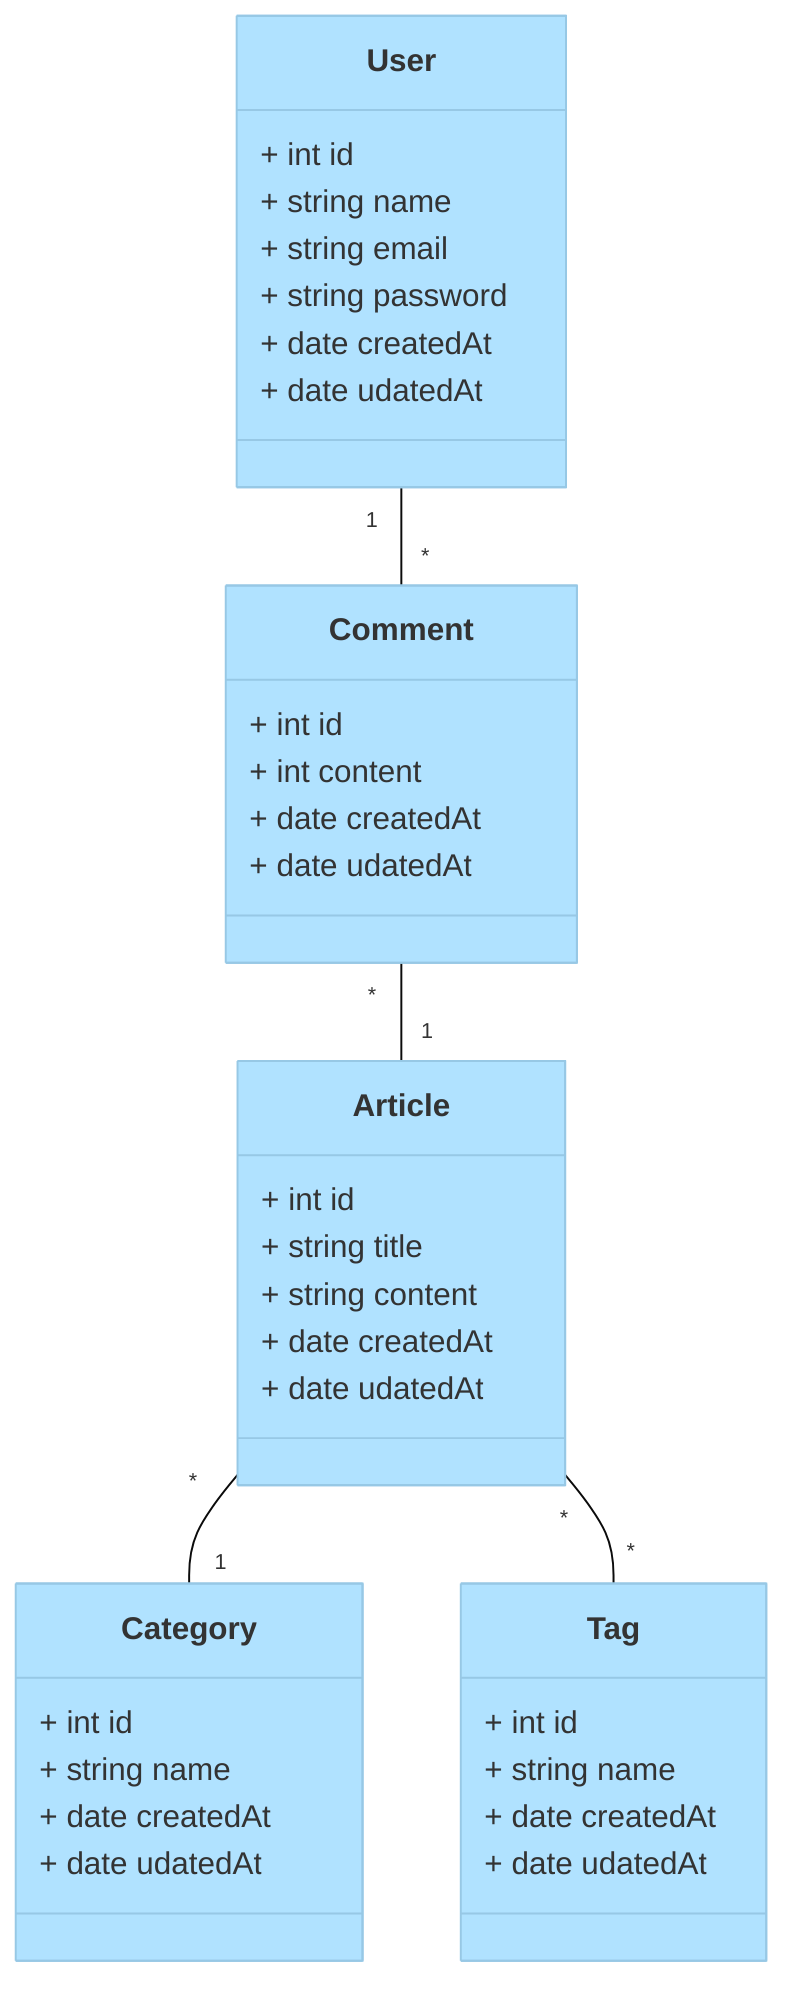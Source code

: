 %%{init: {'theme': 'base', 'themeVariables': {'primaryColor': '#B0E2FF', 'edgeLabelBackground': '#E6F7FF', 'tertiaryColor': '#D9F2FF'}}}%%

classDiagram
  class User {
    + int id
    + string name
    + string email
    + string password
    + date createdAt
    + date udatedAt
  }

  class Article {
    + int id
    + string title
    + string content
    + date createdAt
    + date udatedAt
  }

  class Category {
    + int id
    + string name
    + date createdAt
    + date udatedAt
  }

  class Tag {
    + int id
    + string name
    + date createdAt
    + date udatedAt
  }

  class Comment {
    + int id
    + int content
    + date createdAt
    + date udatedAt
  }

  Article "*" -- "1" Category
  Article "*" -- "*" Tag
  User "1" -- "*" Comment
  Comment "*" -- "1" Article